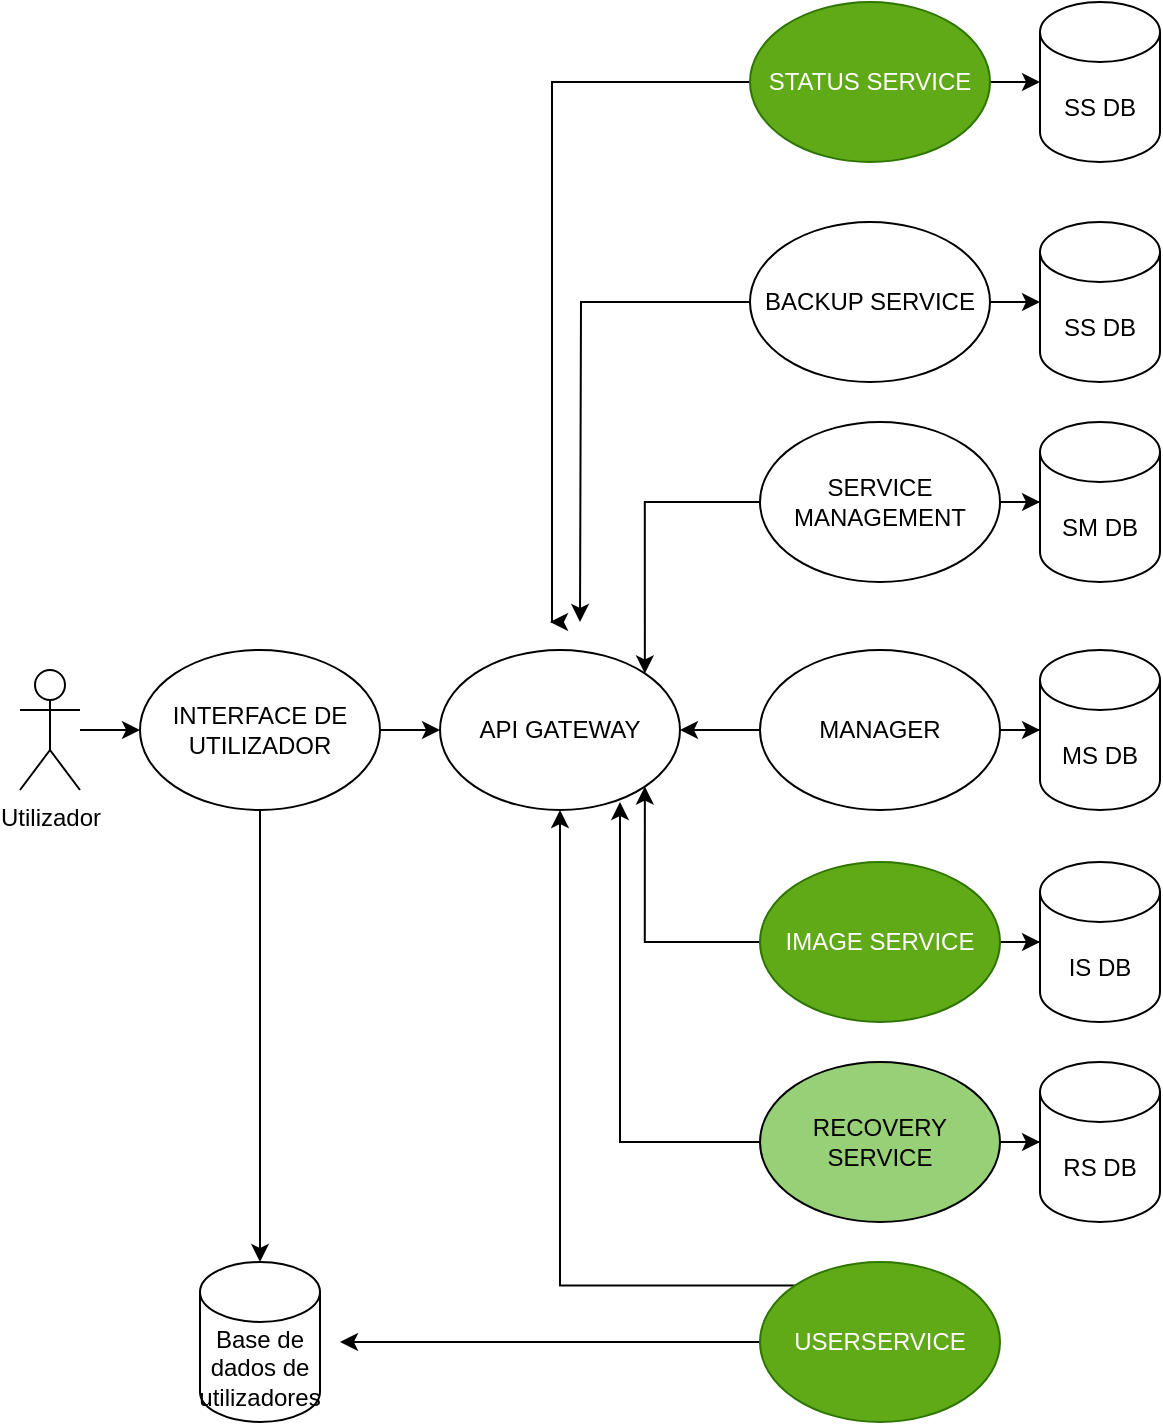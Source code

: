 <mxfile version="21.5.1" type="device">
  <diagram name="Page-1" id="fuJAxxHbrcchqgsNJuoA">
    <mxGraphModel dx="830" dy="531" grid="1" gridSize="10" guides="1" tooltips="1" connect="1" arrows="1" fold="1" page="1" pageScale="1" pageWidth="1169" pageHeight="827" math="0" shadow="0">
      <root>
        <mxCell id="0" />
        <mxCell id="1" parent="0" />
        <mxCell id="wR5INV84V6bvnioIKlw2-5" value="" style="edgeStyle=orthogonalEdgeStyle;rounded=0;orthogonalLoop=1;jettySize=auto;html=1;" parent="1" source="wR5INV84V6bvnioIKlw2-1" target="wR5INV84V6bvnioIKlw2-4" edge="1">
          <mxGeometry relative="1" as="geometry" />
        </mxCell>
        <mxCell id="wR5INV84V6bvnioIKlw2-1" value="Utilizador&lt;br&gt;" style="shape=umlActor;verticalLabelPosition=bottom;verticalAlign=top;html=1;outlineConnect=0;" parent="1" vertex="1">
          <mxGeometry x="20" y="374" width="30" height="60" as="geometry" />
        </mxCell>
        <mxCell id="wR5INV84V6bvnioIKlw2-7" value="" style="edgeStyle=orthogonalEdgeStyle;rounded=0;orthogonalLoop=1;jettySize=auto;html=1;" parent="1" source="wR5INV84V6bvnioIKlw2-4" target="wR5INV84V6bvnioIKlw2-6" edge="1">
          <mxGeometry relative="1" as="geometry" />
        </mxCell>
        <mxCell id="wR5INV84V6bvnioIKlw2-21" value="" style="edgeStyle=orthogonalEdgeStyle;rounded=0;orthogonalLoop=1;jettySize=auto;html=1;" parent="1" source="wR5INV84V6bvnioIKlw2-4" target="wR5INV84V6bvnioIKlw2-20" edge="1">
          <mxGeometry relative="1" as="geometry" />
        </mxCell>
        <mxCell id="wR5INV84V6bvnioIKlw2-4" value="INTERFACE DE UTILIZADOR" style="ellipse;whiteSpace=wrap;html=1;" parent="1" vertex="1">
          <mxGeometry x="80" y="364" width="120" height="80" as="geometry" />
        </mxCell>
        <mxCell id="wR5INV84V6bvnioIKlw2-6" value="API GATEWAY" style="ellipse;whiteSpace=wrap;html=1;" parent="1" vertex="1">
          <mxGeometry x="230" y="364" width="120" height="80" as="geometry" />
        </mxCell>
        <mxCell id="wR5INV84V6bvnioIKlw2-38" style="edgeStyle=orthogonalEdgeStyle;rounded=0;orthogonalLoop=1;jettySize=auto;html=1;entryX=1;entryY=0.5;entryDx=0;entryDy=0;" parent="1" source="wR5INV84V6bvnioIKlw2-13" target="wR5INV84V6bvnioIKlw2-6" edge="1">
          <mxGeometry relative="1" as="geometry" />
        </mxCell>
        <mxCell id="wR5INV84V6bvnioIKlw2-51" value="" style="edgeStyle=orthogonalEdgeStyle;rounded=0;orthogonalLoop=1;jettySize=auto;html=1;" parent="1" source="wR5INV84V6bvnioIKlw2-13" target="wR5INV84V6bvnioIKlw2-50" edge="1">
          <mxGeometry relative="1" as="geometry" />
        </mxCell>
        <mxCell id="wR5INV84V6bvnioIKlw2-13" value="MANAGER" style="ellipse;whiteSpace=wrap;html=1;" parent="1" vertex="1">
          <mxGeometry x="390" y="364" width="120" height="80" as="geometry" />
        </mxCell>
        <mxCell id="wR5INV84V6bvnioIKlw2-35" style="edgeStyle=orthogonalEdgeStyle;rounded=0;orthogonalLoop=1;jettySize=auto;html=1;exitX=0;exitY=0.5;exitDx=0;exitDy=0;entryX=1;entryY=1;entryDx=0;entryDy=0;" parent="1" source="wR5INV84V6bvnioIKlw2-14" target="wR5INV84V6bvnioIKlw2-6" edge="1">
          <mxGeometry relative="1" as="geometry">
            <mxPoint x="360" y="414" as="targetPoint" />
          </mxGeometry>
        </mxCell>
        <mxCell id="wR5INV84V6bvnioIKlw2-44" value="" style="edgeStyle=orthogonalEdgeStyle;rounded=0;orthogonalLoop=1;jettySize=auto;html=1;" parent="1" source="wR5INV84V6bvnioIKlw2-14" target="wR5INV84V6bvnioIKlw2-42" edge="1">
          <mxGeometry relative="1" as="geometry" />
        </mxCell>
        <mxCell id="wR5INV84V6bvnioIKlw2-14" value="IMAGE SERVICE" style="ellipse;whiteSpace=wrap;html=1;fillColor=#60a917;fontColor=#ffffff;strokeColor=#2D7600;" parent="1" vertex="1">
          <mxGeometry x="390" y="470" width="120" height="80" as="geometry" />
        </mxCell>
        <mxCell id="wR5INV84V6bvnioIKlw2-33" style="edgeStyle=orthogonalEdgeStyle;rounded=0;orthogonalLoop=1;jettySize=auto;html=1;exitX=0;exitY=0.5;exitDx=0;exitDy=0;entryX=0.75;entryY=0.95;entryDx=0;entryDy=0;entryPerimeter=0;" parent="1" source="wR5INV84V6bvnioIKlw2-15" target="wR5INV84V6bvnioIKlw2-6" edge="1">
          <mxGeometry relative="1" as="geometry" />
        </mxCell>
        <mxCell id="wR5INV84V6bvnioIKlw2-45" value="" style="edgeStyle=orthogonalEdgeStyle;rounded=0;orthogonalLoop=1;jettySize=auto;html=1;" parent="1" source="wR5INV84V6bvnioIKlw2-15" target="wR5INV84V6bvnioIKlw2-41" edge="1">
          <mxGeometry relative="1" as="geometry" />
        </mxCell>
        <mxCell id="wR5INV84V6bvnioIKlw2-15" value="RECOVERY SERVICE" style="ellipse;whiteSpace=wrap;html=1;fillColor=#97D077;" parent="1" vertex="1">
          <mxGeometry x="390" y="570" width="120" height="80" as="geometry" />
        </mxCell>
        <mxCell id="wR5INV84V6bvnioIKlw2-31" style="edgeStyle=orthogonalEdgeStyle;rounded=0;orthogonalLoop=1;jettySize=auto;html=1;exitX=0;exitY=0.5;exitDx=0;exitDy=0;" parent="1" source="wR5INV84V6bvnioIKlw2-16" edge="1">
          <mxGeometry relative="1" as="geometry">
            <mxPoint x="180" y="710" as="targetPoint" />
          </mxGeometry>
        </mxCell>
        <mxCell id="wR5INV84V6bvnioIKlw2-32" style="edgeStyle=orthogonalEdgeStyle;rounded=0;orthogonalLoop=1;jettySize=auto;html=1;exitX=0;exitY=0;exitDx=0;exitDy=0;entryX=0.5;entryY=1;entryDx=0;entryDy=0;" parent="1" source="wR5INV84V6bvnioIKlw2-16" target="wR5INV84V6bvnioIKlw2-6" edge="1">
          <mxGeometry relative="1" as="geometry" />
        </mxCell>
        <mxCell id="wR5INV84V6bvnioIKlw2-16" value="USERSERVICE" style="ellipse;whiteSpace=wrap;html=1;fillColor=#60a917;fontColor=#ffffff;strokeColor=#2D7600;" parent="1" vertex="1">
          <mxGeometry x="390" y="670" width="120" height="80" as="geometry" />
        </mxCell>
        <mxCell id="wR5INV84V6bvnioIKlw2-40" style="edgeStyle=orthogonalEdgeStyle;rounded=0;orthogonalLoop=1;jettySize=auto;html=1;exitX=0;exitY=0.5;exitDx=0;exitDy=0;strokeColor=default;" parent="1" source="wR5INV84V6bvnioIKlw2-17" edge="1">
          <mxGeometry relative="1" as="geometry">
            <mxPoint x="285" y="350" as="targetPoint" />
            <Array as="points">
              <mxPoint x="286" y="80" />
            </Array>
          </mxGeometry>
        </mxCell>
        <mxCell id="wR5INV84V6bvnioIKlw2-49" value="" style="edgeStyle=orthogonalEdgeStyle;rounded=0;orthogonalLoop=1;jettySize=auto;html=1;" parent="1" source="wR5INV84V6bvnioIKlw2-17" target="wR5INV84V6bvnioIKlw2-48" edge="1">
          <mxGeometry relative="1" as="geometry" />
        </mxCell>
        <mxCell id="wR5INV84V6bvnioIKlw2-17" value="STATUS SERVICE" style="ellipse;whiteSpace=wrap;html=1;fillColor=#60a917;fontColor=#ffffff;strokeColor=#2D7600;" parent="1" vertex="1">
          <mxGeometry x="385" y="40" width="120" height="80" as="geometry" />
        </mxCell>
        <mxCell id="wR5INV84V6bvnioIKlw2-20" value="Base de dados de utilizadores" style="shape=cylinder3;whiteSpace=wrap;html=1;boundedLbl=1;backgroundOutline=1;size=15;" parent="1" vertex="1">
          <mxGeometry x="110" y="670" width="60" height="80" as="geometry" />
        </mxCell>
        <mxCell id="wR5INV84V6bvnioIKlw2-41" value="RS DB" style="shape=cylinder3;whiteSpace=wrap;html=1;boundedLbl=1;backgroundOutline=1;size=15;" parent="1" vertex="1">
          <mxGeometry x="530" y="570" width="60" height="80" as="geometry" />
        </mxCell>
        <mxCell id="wR5INV84V6bvnioIKlw2-42" value="IS DB" style="shape=cylinder3;whiteSpace=wrap;html=1;boundedLbl=1;backgroundOutline=1;size=15;" parent="1" vertex="1">
          <mxGeometry x="530" y="470" width="60" height="80" as="geometry" />
        </mxCell>
        <mxCell id="wR5INV84V6bvnioIKlw2-48" value="SS DB" style="shape=cylinder3;whiteSpace=wrap;html=1;boundedLbl=1;backgroundOutline=1;size=15;" parent="1" vertex="1">
          <mxGeometry x="530" y="40" width="60" height="80" as="geometry" />
        </mxCell>
        <mxCell id="wR5INV84V6bvnioIKlw2-50" value="MS DB" style="shape=cylinder3;whiteSpace=wrap;html=1;boundedLbl=1;backgroundOutline=1;size=15;" parent="1" vertex="1">
          <mxGeometry x="530" y="364" width="60" height="80" as="geometry" />
        </mxCell>
        <mxCell id="wR5INV84V6bvnioIKlw2-56" style="edgeStyle=orthogonalEdgeStyle;rounded=0;orthogonalLoop=1;jettySize=auto;html=1;exitX=0;exitY=0.5;exitDx=0;exitDy=0;entryX=1;entryY=0;entryDx=0;entryDy=0;" parent="1" source="wR5INV84V6bvnioIKlw2-53" target="wR5INV84V6bvnioIKlw2-6" edge="1">
          <mxGeometry relative="1" as="geometry" />
        </mxCell>
        <mxCell id="wR5INV84V6bvnioIKlw2-57" value="" style="edgeStyle=orthogonalEdgeStyle;rounded=0;orthogonalLoop=1;jettySize=auto;html=1;" parent="1" source="wR5INV84V6bvnioIKlw2-53" target="wR5INV84V6bvnioIKlw2-54" edge="1">
          <mxGeometry relative="1" as="geometry" />
        </mxCell>
        <mxCell id="wR5INV84V6bvnioIKlw2-53" value="SERVICE MANAGEMENT" style="ellipse;whiteSpace=wrap;html=1;" parent="1" vertex="1">
          <mxGeometry x="390" y="250" width="120" height="80" as="geometry" />
        </mxCell>
        <mxCell id="wR5INV84V6bvnioIKlw2-54" value="SM DB" style="shape=cylinder3;whiteSpace=wrap;html=1;boundedLbl=1;backgroundOutline=1;size=15;" parent="1" vertex="1">
          <mxGeometry x="530" y="250" width="60" height="80" as="geometry" />
        </mxCell>
        <mxCell id="wR5INV84V6bvnioIKlw2-58" value="" style="edgeStyle=orthogonalEdgeStyle;rounded=0;orthogonalLoop=1;jettySize=auto;html=1;" parent="1" source="wR5INV84V6bvnioIKlw2-59" target="wR5INV84V6bvnioIKlw2-60" edge="1">
          <mxGeometry relative="1" as="geometry" />
        </mxCell>
        <mxCell id="wR5INV84V6bvnioIKlw2-59" value="BACKUP SERVICE" style="ellipse;whiteSpace=wrap;html=1;" parent="1" vertex="1">
          <mxGeometry x="385" y="150" width="120" height="80" as="geometry" />
        </mxCell>
        <mxCell id="wR5INV84V6bvnioIKlw2-60" value="SS DB" style="shape=cylinder3;whiteSpace=wrap;html=1;boundedLbl=1;backgroundOutline=1;size=15;" parent="1" vertex="1">
          <mxGeometry x="530" y="150" width="60" height="80" as="geometry" />
        </mxCell>
        <mxCell id="wR5INV84V6bvnioIKlw2-61" style="edgeStyle=orthogonalEdgeStyle;rounded=0;orthogonalLoop=1;jettySize=auto;html=1;exitX=0;exitY=0.5;exitDx=0;exitDy=0;strokeColor=default;" parent="1" source="wR5INV84V6bvnioIKlw2-59" edge="1">
          <mxGeometry relative="1" as="geometry">
            <mxPoint x="300" y="350" as="targetPoint" />
          </mxGeometry>
        </mxCell>
      </root>
    </mxGraphModel>
  </diagram>
</mxfile>
